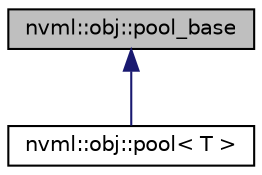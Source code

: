 digraph "nvml::obj::pool_base"
{
  edge [fontname="Helvetica",fontsize="10",labelfontname="Helvetica",labelfontsize="10"];
  node [fontname="Helvetica",fontsize="10",shape=record];
  Node1 [label="nvml::obj::pool_base",height=0.2,width=0.4,color="black", fillcolor="grey75", style="filled", fontcolor="black"];
  Node1 -> Node2 [dir="back",color="midnightblue",fontsize="10",style="solid",fontname="Helvetica"];
  Node2 [label="nvml::obj::pool\< T \>",height=0.2,width=0.4,color="black", fillcolor="white", style="filled",URL="$classnvml_1_1obj_1_1pool.html",tooltip="PMEMobj pool class. "];
}
